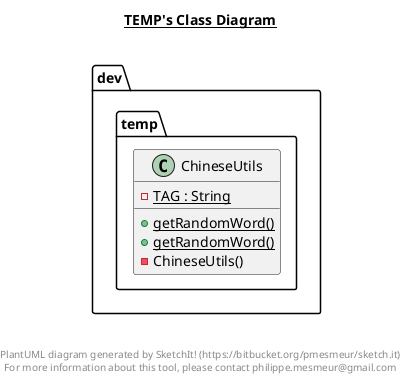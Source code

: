 @startuml

title __TEMP's Class Diagram__\n

  namespace dev.temp {
    class dev.temp.ChineseUtils {
        {static} - TAG : String
        {static} + getRandomWord()
        {static} + getRandomWord()
        - ChineseUtils()
    }
  }
  



right footer


PlantUML diagram generated by SketchIt! (https://bitbucket.org/pmesmeur/sketch.it)
For more information about this tool, please contact philippe.mesmeur@gmail.com
endfooter

@enduml
